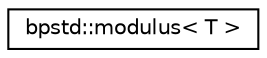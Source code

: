 digraph "Graphical Class Hierarchy"
{
 // LATEX_PDF_SIZE
  edge [fontname="Helvetica",fontsize="10",labelfontname="Helvetica",labelfontsize="10"];
  node [fontname="Helvetica",fontsize="10",shape=record];
  rankdir="LR";
  Node0 [label="bpstd::modulus\< T \>",height=0.2,width=0.4,color="black", fillcolor="white", style="filled",URL="$d5/d5a/structbpstd_1_1modulus.html",tooltip=" "];
}
